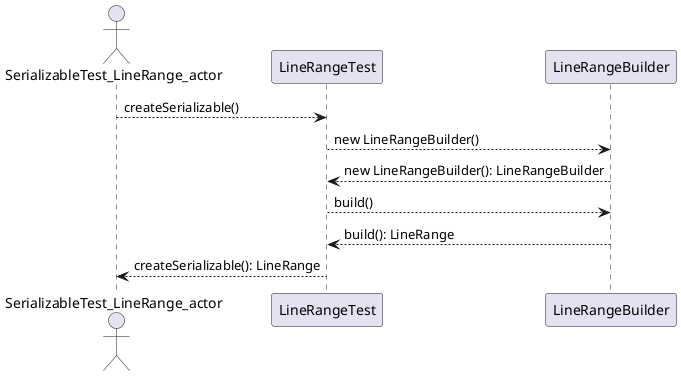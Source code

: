 @startuml

actor SerializableTest_LineRange_actor
SerializableTest_LineRange_actor --> LineRangeTest : createSerializable()

LineRangeTest --> LineRangeBuilder: new LineRangeBuilder()
LineRangeTest <-- LineRangeBuilder: new LineRangeBuilder(): LineRangeBuilder
LineRangeTest --> LineRangeBuilder: build()
LineRangeTest <-- LineRangeBuilder: build(): LineRange

SerializableTest_LineRange_actor <-- LineRangeTest : createSerializable(): LineRange

@enduml